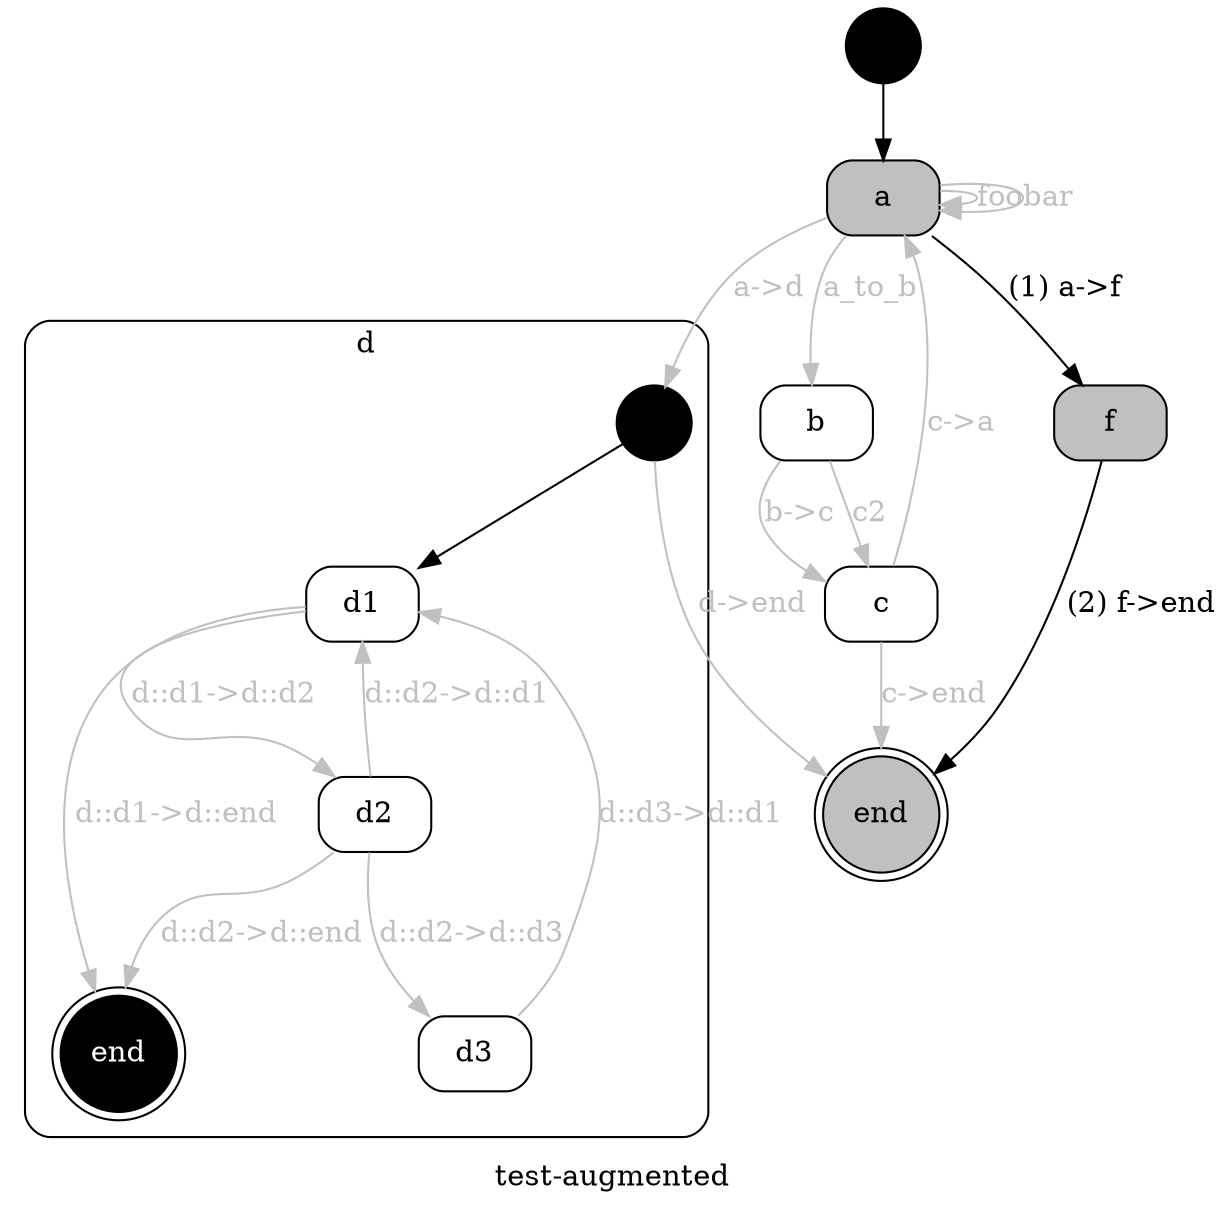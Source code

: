 
// {#<RedSteak::Statemachine test-augmented>
digraph x1 {
  label="test-augmented"; 
  node [ shape="circle", label="", style=filled, fillcolor=black ] x1_START; 

// #<RedSteak::State test-augmented a>
  node [ shape="box", label="a", style="filled,rounded", color=black, fillcolor=grey, fontcolor=black ] x2;

// #<RedSteak::State test-augmented b>
  node [ shape="box", label="b", style="filled,rounded", color=black, fillcolor=white, fontcolor=black ] x3;

// #<RedSteak::State test-augmented c>
  node [ shape="box", label="c", style="filled,rounded", color=black, fillcolor=white, fontcolor=black ] x4;

// #<RedSteak::State test-augmented d>

// {#<RedSteak::Statemachine test-augmented::d>
subgraph cluster_x5 {
  label="d"; 
  shape="box"; 
  style="filled,rounded"; 
  fillcolor=white; 
  fontcolor=black; 
  node [ shape="circle", label="", style=filled, fillcolor=black ] x5_START; 

// #<RedSteak::State test-augmented::d d::d1>
  node [ shape="box", label="d1", style="filled,rounded", color=black, fillcolor=white, fontcolor=black ] x6;

// #<RedSteak::State test-augmented::d d::d2>
  node [ shape="box", label="d2", style="filled,rounded", color=black, fillcolor=white, fontcolor=black ] x7;

// #<RedSteak::State test-augmented::d d::d3>
  node [ shape="box", label="d3", style="filled,rounded", color=black, fillcolor=white, fontcolor=black ] x8;

// #<RedSteak::State test-augmented::d d::end>
  node [ shape="doublecircle", label="end", style="filled,rounded", color=black, fillcolor=black, fontcolor=white ] x9;
}
// } #<RedSteak::Statemachine test-augmented::d>

// #<RedSteak::State test-augmented end>
  node [ shape="doublecircle", label="end", style="filled,rounded", color=black, fillcolor=grey, fontcolor=black ] x10;

// #<RedSteak::State test-augmented f>
  node [ shape="box", label="f", style="filled,rounded", color=black, fillcolor=grey, fontcolor=black ] x11;

// #<RedSteak::Transition :foo a -> a>
x2 -> x2 [ label="foo", color=gray, fontcolor=gray ];

// #<RedSteak::Transition :bar a -> a>
x2 -> x2 [ label="bar", color=gray, fontcolor=gray ];

// #<RedSteak::Transition :a_to_b a -> b>
x2 -> x3 [ label="a_to_b", color=gray, fontcolor=gray ];

// #<RedSteak::Transition :"b->c" b -> c>
x3 -> x4 [ label="b->c", color=gray, fontcolor=gray ];

// #<RedSteak::Transition :c2 b -> c>
x3 -> x4 [ label="c2", color=gray, fontcolor=gray ];

// #<RedSteak::Transition :"c->a" c -> a>
x4 -> x2 [ label="c->a", color=gray, fontcolor=gray ];

// #<RedSteak::Transition :"c->end" c -> end>
x4 -> x10 [ label="c->end", color=gray, fontcolor=gray ];

// #<RedSteak::Transition :"a->d" a -> d>
x2 -> x5_START [ label="a->d", color=gray, fontcolor=gray ];

// #<RedSteak::Transition :"d->end" d -> end>
x5_START -> x10 [ label="d->end", color=gray, fontcolor=gray ];

// #<RedSteak::Transition :"a->f" a -> f>
x2 -> x11 [ label="(1) a->f", color=black, fontcolor=black ];

// #<RedSteak::Transition :"f->end" f -> end>
x11 -> x10 [ label="(2) f->end", color=black, fontcolor=black ];
x1_START -> x2;

// #<RedSteak::Transition :"d::d1->d::d2" d::d1 -> d::d2>
x6 -> x7 [ label="d::d1->d::d2", color=gray, fontcolor=gray ];

// #<RedSteak::Transition :"d::d1->d::end" d::d1 -> d::end>
x6 -> x9 [ label="d::d1->d::end", color=gray, fontcolor=gray ];

// #<RedSteak::Transition :"d::d2->d::d1" d::d2 -> d::d1>
x7 -> x6 [ label="d::d2->d::d1", color=gray, fontcolor=gray ];

// #<RedSteak::Transition :"d::d2->d::end" d::d2 -> d::end>
x7 -> x9 [ label="d::d2->d::end", color=gray, fontcolor=gray ];

// #<RedSteak::Transition :"d::d3->d::d1" d::d3 -> d::d1>
x8 -> x6 [ label="d::d3->d::d1", color=gray, fontcolor=gray ];

// #<RedSteak::Transition :"d::d2->d::d3" d::d2 -> d::d3>
x7 -> x8 [ label="d::d2->d::d3", color=gray, fontcolor=gray ];
x5_START -> x6;
}
// } #<RedSteak::Statemachine test-augmented>
